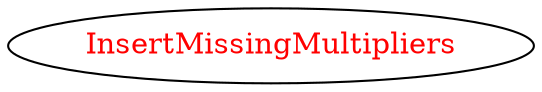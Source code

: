 digraph dependencyGraph {
 concentrate=true;
 ranksep="2.0";
 rankdir="LR"; 
 splines="ortho";
"InsertMissingMultipliers" [fontcolor="red"];
}
